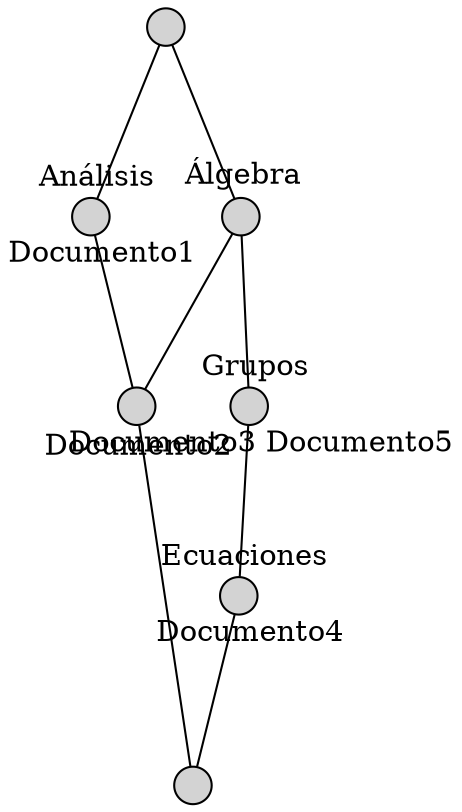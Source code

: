 // <Lattice object of 2 atoms 7 concepts 2 coatoms at 0x7fb84073fb10>
digraph Lattice {
	node [label="" shape=circle style=filled width=.25]
	edge [dir=none labeldistance=1.5 minlen=2]
	c0
	c1
	c1 -> c1 [color=transparent headlabel=Documento2 labelangle=270]
	c1 -> c0
	c2
	c2 -> c2 [color=transparent headlabel=Documento4 labelangle=270]
	c2 -> c2 [color=transparent labelangle=90 taillabel=Ecuaciones]
	c2 -> c0
	c3
	c3 -> c3 [color=transparent headlabel=Documento1 labelangle=270]
	c3 -> c3 [color=transparent labelangle=90 taillabel="Análisis"]
	c3 -> c1
	c4
	c4 -> c4 [color=transparent headlabel="Documento3 Documento5" labelangle=270]
	c4 -> c4 [color=transparent labelangle=90 taillabel=Grupos]
	c4 -> c2
	c5
	c5 -> c5 [color=transparent labelangle=90 taillabel="Álgebra"]
	c5 -> c1
	c5 -> c4
	c6
	c6 -> c3
	c6 -> c5
}
